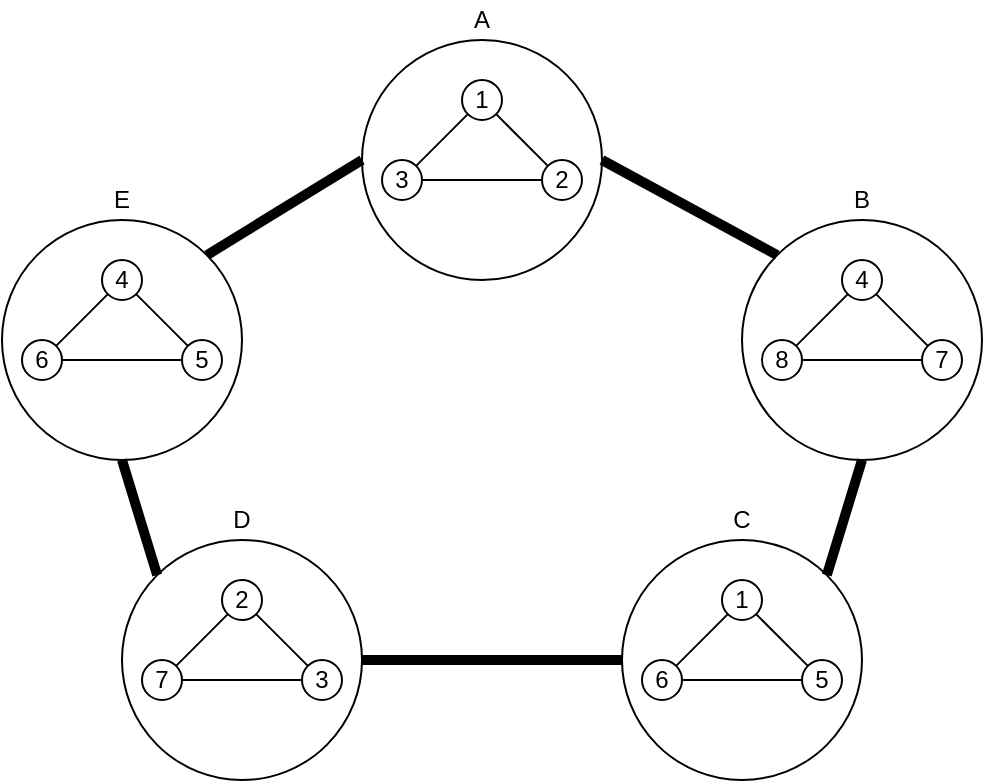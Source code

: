 <mxfile version="13.7.9" type="device"><diagram id="x61bKiFwAy4SH4p-KqxB" name="Page-1"><mxGraphModel dx="1063" dy="710" grid="1" gridSize="10" guides="1" tooltips="1" connect="1" arrows="1" fold="1" page="1" pageScale="1" pageWidth="2000" pageHeight="900" math="0" shadow="0"><root><mxCell id="0"/><mxCell id="1" parent="0"/><mxCell id="yzspFJ6WSUE4nkw8TxoD-46" style="edgeStyle=none;rounded=0;orthogonalLoop=1;jettySize=auto;html=1;exitX=1;exitY=0.5;exitDx=0;exitDy=0;entryX=0;entryY=0;entryDx=0;entryDy=0;endArrow=none;endFill=0;strokeWidth=5;" edge="1" parent="1" source="yzspFJ6WSUE4nkw8TxoD-7"><mxGeometry relative="1" as="geometry"><mxPoint x="607.574" y="247.574" as="targetPoint"/></mxGeometry></mxCell><mxCell id="yzspFJ6WSUE4nkw8TxoD-7" value="" style="ellipse;whiteSpace=wrap;html=1;aspect=fixed;fillColor=none;" vertex="1" parent="1"><mxGeometry x="400" y="140" width="120" height="120" as="geometry"/></mxCell><mxCell id="yzspFJ6WSUE4nkw8TxoD-8" style="rounded=0;orthogonalLoop=1;jettySize=auto;html=1;exitX=0;exitY=1;exitDx=0;exitDy=0;entryX=1;entryY=0;entryDx=0;entryDy=0;endArrow=none;endFill=0;" edge="1" parent="1" source="yzspFJ6WSUE4nkw8TxoD-1" target="yzspFJ6WSUE4nkw8TxoD-2"><mxGeometry relative="1" as="geometry"/></mxCell><mxCell id="yzspFJ6WSUE4nkw8TxoD-11" style="edgeStyle=none;rounded=0;orthogonalLoop=1;jettySize=auto;html=1;exitX=1;exitY=1;exitDx=0;exitDy=0;entryX=0;entryY=0;entryDx=0;entryDy=0;endArrow=none;endFill=0;" edge="1" parent="1" source="yzspFJ6WSUE4nkw8TxoD-1" target="yzspFJ6WSUE4nkw8TxoD-3"><mxGeometry relative="1" as="geometry"/></mxCell><mxCell id="yzspFJ6WSUE4nkw8TxoD-1" value="1" style="ellipse;whiteSpace=wrap;html=1;aspect=fixed;" vertex="1" parent="1"><mxGeometry x="450" y="160" width="20" height="20" as="geometry"/></mxCell><mxCell id="yzspFJ6WSUE4nkw8TxoD-9" style="edgeStyle=none;rounded=0;orthogonalLoop=1;jettySize=auto;html=1;exitX=1;exitY=0.5;exitDx=0;exitDy=0;entryX=0;entryY=0.5;entryDx=0;entryDy=0;endArrow=none;endFill=0;" edge="1" parent="1" source="yzspFJ6WSUE4nkw8TxoD-2" target="yzspFJ6WSUE4nkw8TxoD-3"><mxGeometry relative="1" as="geometry"/></mxCell><mxCell id="yzspFJ6WSUE4nkw8TxoD-2" value="3" style="ellipse;whiteSpace=wrap;html=1;aspect=fixed;" vertex="1" parent="1"><mxGeometry x="410" y="200" width="20" height="20" as="geometry"/></mxCell><mxCell id="yzspFJ6WSUE4nkw8TxoD-3" value="2" style="ellipse;whiteSpace=wrap;html=1;aspect=fixed;" vertex="1" parent="1"><mxGeometry x="490" y="200" width="20" height="20" as="geometry"/></mxCell><mxCell id="yzspFJ6WSUE4nkw8TxoD-49" style="edgeStyle=none;rounded=0;orthogonalLoop=1;jettySize=auto;html=1;exitX=0;exitY=0;exitDx=0;exitDy=0;entryX=0.5;entryY=1;entryDx=0;entryDy=0;endArrow=none;endFill=0;strokeWidth=5;" edge="1" parent="1" source="yzspFJ6WSUE4nkw8TxoD-12"><mxGeometry relative="1" as="geometry"><mxPoint x="280" y="350" as="targetPoint"/></mxGeometry></mxCell><mxCell id="yzspFJ6WSUE4nkw8TxoD-50" style="edgeStyle=none;rounded=0;orthogonalLoop=1;jettySize=auto;html=1;exitX=1;exitY=0.5;exitDx=0;exitDy=0;entryX=0;entryY=0.5;entryDx=0;entryDy=0;endArrow=none;endFill=0;strokeWidth=5;" edge="1" parent="1" source="yzspFJ6WSUE4nkw8TxoD-12" target="yzspFJ6WSUE4nkw8TxoD-19"><mxGeometry relative="1" as="geometry"/></mxCell><mxCell id="yzspFJ6WSUE4nkw8TxoD-12" value="" style="ellipse;whiteSpace=wrap;html=1;aspect=fixed;fillColor=none;" vertex="1" parent="1"><mxGeometry x="280" y="390" width="120" height="120" as="geometry"/></mxCell><mxCell id="yzspFJ6WSUE4nkw8TxoD-13" style="rounded=0;orthogonalLoop=1;jettySize=auto;html=1;exitX=0;exitY=1;exitDx=0;exitDy=0;entryX=1;entryY=0;entryDx=0;entryDy=0;endArrow=none;endFill=0;" edge="1" parent="1" source="yzspFJ6WSUE4nkw8TxoD-15" target="yzspFJ6WSUE4nkw8TxoD-17"><mxGeometry relative="1" as="geometry"/></mxCell><mxCell id="yzspFJ6WSUE4nkw8TxoD-14" style="edgeStyle=none;rounded=0;orthogonalLoop=1;jettySize=auto;html=1;exitX=1;exitY=1;exitDx=0;exitDy=0;entryX=0;entryY=0;entryDx=0;entryDy=0;endArrow=none;endFill=0;" edge="1" parent="1" source="yzspFJ6WSUE4nkw8TxoD-15" target="yzspFJ6WSUE4nkw8TxoD-18"><mxGeometry relative="1" as="geometry"/></mxCell><mxCell id="yzspFJ6WSUE4nkw8TxoD-15" value="2" style="ellipse;whiteSpace=wrap;html=1;aspect=fixed;" vertex="1" parent="1"><mxGeometry x="330" y="410" width="20" height="20" as="geometry"/></mxCell><mxCell id="yzspFJ6WSUE4nkw8TxoD-16" style="edgeStyle=none;rounded=0;orthogonalLoop=1;jettySize=auto;html=1;exitX=1;exitY=0.5;exitDx=0;exitDy=0;entryX=0;entryY=0.5;entryDx=0;entryDy=0;endArrow=none;endFill=0;" edge="1" parent="1" source="yzspFJ6WSUE4nkw8TxoD-17" target="yzspFJ6WSUE4nkw8TxoD-18"><mxGeometry relative="1" as="geometry"/></mxCell><mxCell id="yzspFJ6WSUE4nkw8TxoD-17" value="7" style="ellipse;whiteSpace=wrap;html=1;aspect=fixed;" vertex="1" parent="1"><mxGeometry x="290" y="450" width="20" height="20" as="geometry"/></mxCell><mxCell id="yzspFJ6WSUE4nkw8TxoD-18" value="3" style="ellipse;whiteSpace=wrap;html=1;aspect=fixed;" vertex="1" parent="1"><mxGeometry x="370" y="450" width="20" height="20" as="geometry"/></mxCell><mxCell id="yzspFJ6WSUE4nkw8TxoD-19" value="" style="ellipse;whiteSpace=wrap;html=1;aspect=fixed;fillColor=none;" vertex="1" parent="1"><mxGeometry x="530" y="390" width="120" height="120" as="geometry"/></mxCell><mxCell id="yzspFJ6WSUE4nkw8TxoD-20" style="rounded=0;orthogonalLoop=1;jettySize=auto;html=1;exitX=0;exitY=1;exitDx=0;exitDy=0;entryX=1;entryY=0;entryDx=0;entryDy=0;endArrow=none;endFill=0;" edge="1" parent="1" source="yzspFJ6WSUE4nkw8TxoD-22" target="yzspFJ6WSUE4nkw8TxoD-24"><mxGeometry relative="1" as="geometry"/></mxCell><mxCell id="yzspFJ6WSUE4nkw8TxoD-21" style="edgeStyle=none;rounded=0;orthogonalLoop=1;jettySize=auto;html=1;exitX=1;exitY=1;exitDx=0;exitDy=0;entryX=0;entryY=0;entryDx=0;entryDy=0;endArrow=none;endFill=0;" edge="1" parent="1" source="yzspFJ6WSUE4nkw8TxoD-22" target="yzspFJ6WSUE4nkw8TxoD-25"><mxGeometry relative="1" as="geometry"/></mxCell><mxCell id="yzspFJ6WSUE4nkw8TxoD-22" value="1" style="ellipse;whiteSpace=wrap;html=1;aspect=fixed;" vertex="1" parent="1"><mxGeometry x="580" y="410" width="20" height="20" as="geometry"/></mxCell><mxCell id="yzspFJ6WSUE4nkw8TxoD-23" style="edgeStyle=none;rounded=0;orthogonalLoop=1;jettySize=auto;html=1;exitX=1;exitY=0.5;exitDx=0;exitDy=0;entryX=0;entryY=0.5;entryDx=0;entryDy=0;endArrow=none;endFill=0;" edge="1" parent="1" source="yzspFJ6WSUE4nkw8TxoD-24" target="yzspFJ6WSUE4nkw8TxoD-25"><mxGeometry relative="1" as="geometry"/></mxCell><mxCell id="yzspFJ6WSUE4nkw8TxoD-24" value="6" style="ellipse;whiteSpace=wrap;html=1;aspect=fixed;" vertex="1" parent="1"><mxGeometry x="540" y="450" width="20" height="20" as="geometry"/></mxCell><mxCell id="yzspFJ6WSUE4nkw8TxoD-25" value="5" style="ellipse;whiteSpace=wrap;html=1;aspect=fixed;" vertex="1" parent="1"><mxGeometry x="620" y="450" width="20" height="20" as="geometry"/></mxCell><mxCell id="yzspFJ6WSUE4nkw8TxoD-45" style="edgeStyle=none;rounded=0;orthogonalLoop=1;jettySize=auto;html=1;exitX=1;exitY=0;exitDx=0;exitDy=0;entryX=0;entryY=0.5;entryDx=0;entryDy=0;endArrow=none;endFill=0;strokeWidth=5;" edge="1" parent="1" target="yzspFJ6WSUE4nkw8TxoD-7"><mxGeometry relative="1" as="geometry"><mxPoint x="322.426" y="247.574" as="sourcePoint"/></mxGeometry></mxCell><mxCell id="yzspFJ6WSUE4nkw8TxoD-47" style="edgeStyle=none;rounded=0;orthogonalLoop=1;jettySize=auto;html=1;exitX=0.5;exitY=1;exitDx=0;exitDy=0;entryX=1;entryY=0;entryDx=0;entryDy=0;endArrow=none;endFill=0;strokeWidth=5;" edge="1" parent="1" target="yzspFJ6WSUE4nkw8TxoD-19"><mxGeometry relative="1" as="geometry"><mxPoint x="650" y="350" as="sourcePoint"/></mxGeometry></mxCell><mxCell id="yzspFJ6WSUE4nkw8TxoD-52" value="A" style="text;html=1;strokeColor=none;fillColor=none;align=center;verticalAlign=middle;whiteSpace=wrap;rounded=0;" vertex="1" parent="1"><mxGeometry x="440" y="120" width="40" height="20" as="geometry"/></mxCell><mxCell id="yzspFJ6WSUE4nkw8TxoD-54" value="C" style="text;html=1;strokeColor=none;fillColor=none;align=center;verticalAlign=middle;whiteSpace=wrap;rounded=0;" vertex="1" parent="1"><mxGeometry x="570" y="370" width="40" height="20" as="geometry"/></mxCell><mxCell id="yzspFJ6WSUE4nkw8TxoD-55" value="D" style="text;html=1;strokeColor=none;fillColor=none;align=center;verticalAlign=middle;whiteSpace=wrap;rounded=0;" vertex="1" parent="1"><mxGeometry x="320" y="370" width="40" height="20" as="geometry"/></mxCell><mxCell id="yzspFJ6WSUE4nkw8TxoD-56" value="E" style="text;html=1;strokeColor=none;fillColor=none;align=center;verticalAlign=middle;whiteSpace=wrap;rounded=0;" vertex="1" parent="1"><mxGeometry x="260" y="210" width="40" height="20" as="geometry"/></mxCell><mxCell id="yzspFJ6WSUE4nkw8TxoD-59" value="" style="ellipse;whiteSpace=wrap;html=1;aspect=fixed;fillColor=none;" vertex="1" parent="1"><mxGeometry x="220" y="230" width="120" height="120" as="geometry"/></mxCell><mxCell id="yzspFJ6WSUE4nkw8TxoD-60" style="rounded=0;orthogonalLoop=1;jettySize=auto;html=1;exitX=0;exitY=1;exitDx=0;exitDy=0;entryX=1;entryY=0;entryDx=0;entryDy=0;endArrow=none;endFill=0;" edge="1" parent="1" source="yzspFJ6WSUE4nkw8TxoD-62" target="yzspFJ6WSUE4nkw8TxoD-64"><mxGeometry relative="1" as="geometry"/></mxCell><mxCell id="yzspFJ6WSUE4nkw8TxoD-61" style="edgeStyle=none;rounded=0;orthogonalLoop=1;jettySize=auto;html=1;exitX=1;exitY=1;exitDx=0;exitDy=0;entryX=0;entryY=0;entryDx=0;entryDy=0;endArrow=none;endFill=0;" edge="1" parent="1" source="yzspFJ6WSUE4nkw8TxoD-62" target="yzspFJ6WSUE4nkw8TxoD-65"><mxGeometry relative="1" as="geometry"/></mxCell><mxCell id="yzspFJ6WSUE4nkw8TxoD-62" value="4" style="ellipse;whiteSpace=wrap;html=1;aspect=fixed;" vertex="1" parent="1"><mxGeometry x="270" y="250" width="20" height="20" as="geometry"/></mxCell><mxCell id="yzspFJ6WSUE4nkw8TxoD-63" style="edgeStyle=none;rounded=0;orthogonalLoop=1;jettySize=auto;html=1;exitX=1;exitY=0.5;exitDx=0;exitDy=0;entryX=0;entryY=0.5;entryDx=0;entryDy=0;endArrow=none;endFill=0;" edge="1" parent="1" source="yzspFJ6WSUE4nkw8TxoD-64" target="yzspFJ6WSUE4nkw8TxoD-65"><mxGeometry relative="1" as="geometry"/></mxCell><mxCell id="yzspFJ6WSUE4nkw8TxoD-64" value="6" style="ellipse;whiteSpace=wrap;html=1;aspect=fixed;" vertex="1" parent="1"><mxGeometry x="230" y="290" width="20" height="20" as="geometry"/></mxCell><mxCell id="yzspFJ6WSUE4nkw8TxoD-65" value="5" style="ellipse;whiteSpace=wrap;html=1;aspect=fixed;" vertex="1" parent="1"><mxGeometry x="310" y="290" width="20" height="20" as="geometry"/></mxCell><mxCell id="yzspFJ6WSUE4nkw8TxoD-75" value="" style="ellipse;whiteSpace=wrap;html=1;aspect=fixed;fillColor=none;" vertex="1" parent="1"><mxGeometry x="590" y="230" width="120" height="120" as="geometry"/></mxCell><mxCell id="yzspFJ6WSUE4nkw8TxoD-76" style="rounded=0;orthogonalLoop=1;jettySize=auto;html=1;exitX=0;exitY=1;exitDx=0;exitDy=0;entryX=1;entryY=0;entryDx=0;entryDy=0;endArrow=none;endFill=0;" edge="1" parent="1" source="yzspFJ6WSUE4nkw8TxoD-78" target="yzspFJ6WSUE4nkw8TxoD-80"><mxGeometry relative="1" as="geometry"/></mxCell><mxCell id="yzspFJ6WSUE4nkw8TxoD-77" style="edgeStyle=none;rounded=0;orthogonalLoop=1;jettySize=auto;html=1;exitX=1;exitY=1;exitDx=0;exitDy=0;entryX=0;entryY=0;entryDx=0;entryDy=0;endArrow=none;endFill=0;" edge="1" parent="1" source="yzspFJ6WSUE4nkw8TxoD-78" target="yzspFJ6WSUE4nkw8TxoD-81"><mxGeometry relative="1" as="geometry"/></mxCell><mxCell id="yzspFJ6WSUE4nkw8TxoD-78" value="4" style="ellipse;whiteSpace=wrap;html=1;aspect=fixed;" vertex="1" parent="1"><mxGeometry x="640" y="250" width="20" height="20" as="geometry"/></mxCell><mxCell id="yzspFJ6WSUE4nkw8TxoD-79" style="edgeStyle=none;rounded=0;orthogonalLoop=1;jettySize=auto;html=1;exitX=1;exitY=0.5;exitDx=0;exitDy=0;entryX=0;entryY=0.5;entryDx=0;entryDy=0;endArrow=none;endFill=0;" edge="1" parent="1" source="yzspFJ6WSUE4nkw8TxoD-80" target="yzspFJ6WSUE4nkw8TxoD-81"><mxGeometry relative="1" as="geometry"/></mxCell><mxCell id="yzspFJ6WSUE4nkw8TxoD-80" value="8" style="ellipse;whiteSpace=wrap;html=1;aspect=fixed;" vertex="1" parent="1"><mxGeometry x="600" y="290" width="20" height="20" as="geometry"/></mxCell><mxCell id="yzspFJ6WSUE4nkw8TxoD-81" value="7" style="ellipse;whiteSpace=wrap;html=1;aspect=fixed;" vertex="1" parent="1"><mxGeometry x="680" y="290" width="20" height="20" as="geometry"/></mxCell><mxCell id="yzspFJ6WSUE4nkw8TxoD-82" value="B" style="text;html=1;strokeColor=none;fillColor=none;align=center;verticalAlign=middle;whiteSpace=wrap;rounded=0;" vertex="1" parent="1"><mxGeometry x="630" y="210" width="40" height="20" as="geometry"/></mxCell></root></mxGraphModel></diagram></mxfile>
